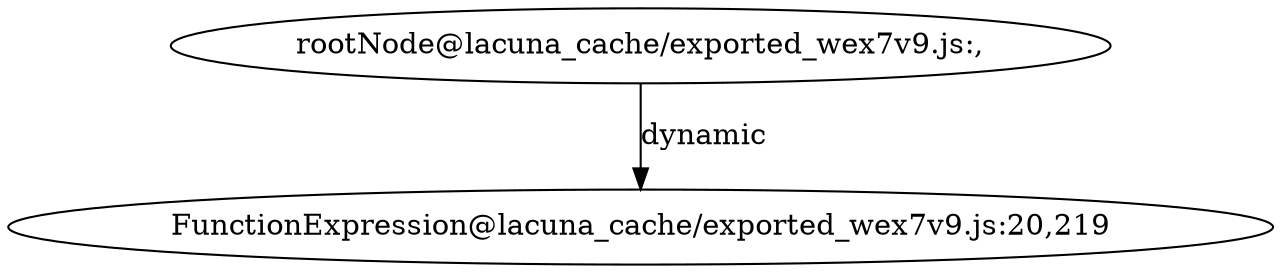 digraph lacunaCG {
 "rootNode@lacuna_cache/exported_wex7v9.js:," -> "FunctionExpression@lacuna_cache/exported_wex7v9.js:20,219" [label="dynamic" ];
 }